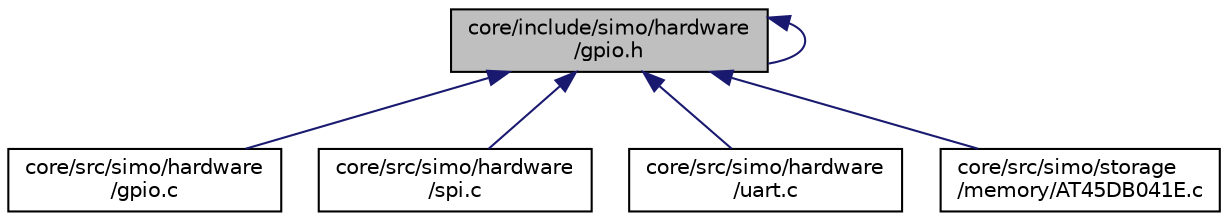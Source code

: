 digraph "core/include/simo/hardware/gpio.h"
{
 // LATEX_PDF_SIZE
  edge [fontname="Helvetica",fontsize="10",labelfontname="Helvetica",labelfontsize="10"];
  node [fontname="Helvetica",fontsize="10",shape=record];
  Node1 [label="core/include/simo/hardware\l/gpio.h",height=0.2,width=0.4,color="black", fillcolor="grey75", style="filled", fontcolor="black",tooltip="Header de capa para manejor del hardware gpio (NIVEL 0)"];
  Node1 -> Node1 [dir="back",color="midnightblue",fontsize="10",style="solid",fontname="Helvetica"];
  Node1 -> Node2 [dir="back",color="midnightblue",fontsize="10",style="solid",fontname="Helvetica"];
  Node2 [label="core/src/simo/hardware\l/gpio.c",height=0.2,width=0.4,color="black", fillcolor="white", style="filled",URL="$gpio_8c.html",tooltip="Implementacion de capa para manejor del hardware gpio (NIVEL 0)"];
  Node1 -> Node3 [dir="back",color="midnightblue",fontsize="10",style="solid",fontname="Helvetica"];
  Node3 [label="core/src/simo/hardware\l/spi.c",height=0.2,width=0.4,color="black", fillcolor="white", style="filled",URL="$spi_8c.html",tooltip="Implementacion de capa para manejor del hardware SPI (NIVEL 0)"];
  Node1 -> Node4 [dir="back",color="midnightblue",fontsize="10",style="solid",fontname="Helvetica"];
  Node4 [label="core/src/simo/hardware\l/uart.c",height=0.2,width=0.4,color="black", fillcolor="white", style="filled",URL="$uart_8c.html",tooltip="Implementacion de capa para manejor del hardware UART (NIVEL 0)"];
  Node1 -> Node5 [dir="back",color="midnightblue",fontsize="10",style="solid",fontname="Helvetica"];
  Node5 [label="core/src/simo/storage\l/memory/AT45DB041E.c",height=0.2,width=0.4,color="black", fillcolor="white", style="filled",URL="$_a_t45_d_b041_e_8c.html",tooltip="Driver para el manejo basico de memoria AT45DB041E. No utilizar de manera directa...."];
}

